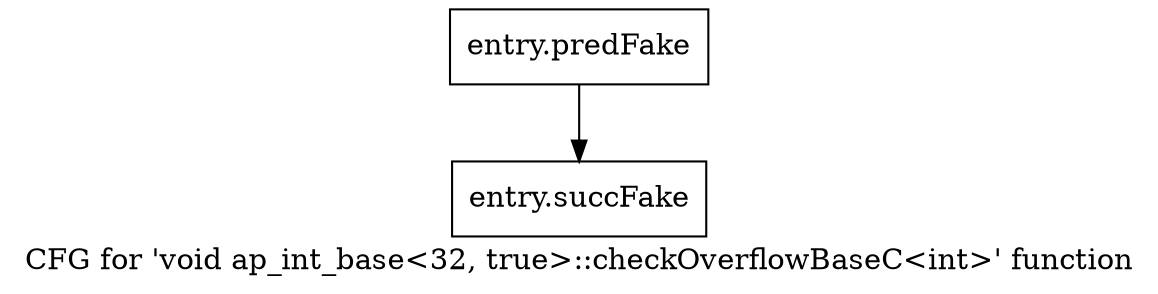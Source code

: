 digraph "CFG for 'void ap_int_base\<32, true\>::checkOverflowBaseC\<int\>' function" {
	label="CFG for 'void ap_int_base\<32, true\>::checkOverflowBaseC\<int\>' function";

	Node0x5845350 [shape=record,filename="",linenumber="",label="{entry.predFake}"];
	Node0x5845350 -> Node0x5859e40[ callList="" memoryops="" filename="/home/omerfaruk/tools/Xilinx/Vitis_HLS/2023.2/include/etc/ap_int_base.h" execusionnum="36"];
	Node0x5859e40 [shape=record,filename="/home/omerfaruk/tools/Xilinx/Vitis_HLS/2023.2/include/etc/ap_int_base.h",linenumber="753",label="{entry.succFake}"];
}
